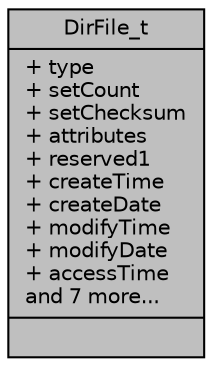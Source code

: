 digraph "DirFile_t"
{
 // INTERACTIVE_SVG=YES
 // LATEX_PDF_SIZE
  edge [fontname="Helvetica",fontsize="10",labelfontname="Helvetica",labelfontsize="10"];
  node [fontname="Helvetica",fontsize="10",shape=record];
  Node1 [label="{DirFile_t\n|+ type\l+ setCount\l+ setChecksum\l+ attributes\l+ reserved1\l+ createTime\l+ createDate\l+ modifyTime\l+ modifyDate\l+ accessTime\land 7 more...\l|}",height=0.2,width=0.4,color="black", fillcolor="grey75", style="filled", fontcolor="black",tooltip=" "];
}
